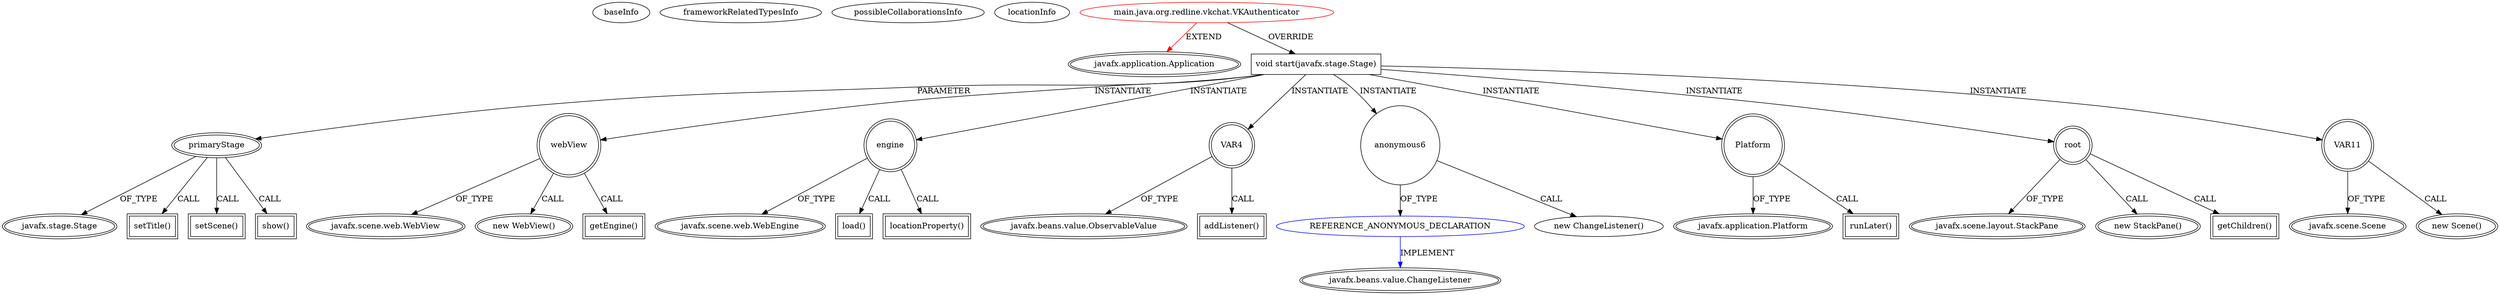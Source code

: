digraph {
baseInfo[graphId=1886,category="extension_graph",isAnonymous=false,possibleRelation=true]
frameworkRelatedTypesInfo[0="javafx.application.Application"]
possibleCollaborationsInfo[0="1886~OVERRIDING_METHOD_DECLARATION-INSTANTIATION-~javafx.application.Application ~javafx.beans.value.ChangeListener ~false~true"]
locationInfo[projectName="astanovskiy-vkapi",filePath="/astanovskiy-vkapi/vkapi-master/src/main/java/org/redline/vkchat/VKAuthenticator.java",contextSignature="VKAuthenticator",graphId="1886"]
0[label="main.java.org.redline.vkchat.VKAuthenticator",vertexType="ROOT_CLIENT_CLASS_DECLARATION",isFrameworkType=false,color=red]
1[label="javafx.application.Application",vertexType="FRAMEWORK_CLASS_TYPE",isFrameworkType=true,peripheries=2]
2[label="void start(javafx.stage.Stage)",vertexType="OVERRIDING_METHOD_DECLARATION",isFrameworkType=false,shape=box]
3[label="primaryStage",vertexType="PARAMETER_DECLARATION",isFrameworkType=true,peripheries=2]
4[label="javafx.stage.Stage",vertexType="FRAMEWORK_CLASS_TYPE",isFrameworkType=true,peripheries=2]
6[label="setTitle()",vertexType="INSIDE_CALL",isFrameworkType=true,peripheries=2,shape=box]
8[label="webView",vertexType="VARIABLE_EXPRESION",isFrameworkType=true,peripheries=2,shape=circle]
9[label="javafx.scene.web.WebView",vertexType="FRAMEWORK_CLASS_TYPE",isFrameworkType=true,peripheries=2]
7[label="new WebView()",vertexType="CONSTRUCTOR_CALL",isFrameworkType=true,peripheries=2]
11[label="getEngine()",vertexType="INSIDE_CALL",isFrameworkType=true,peripheries=2,shape=box]
12[label="engine",vertexType="VARIABLE_EXPRESION",isFrameworkType=true,peripheries=2,shape=circle]
14[label="javafx.scene.web.WebEngine",vertexType="FRAMEWORK_CLASS_TYPE",isFrameworkType=true,peripheries=2]
13[label="load()",vertexType="INSIDE_CALL",isFrameworkType=true,peripheries=2,shape=box]
15[label="VAR4",vertexType="VARIABLE_EXPRESION",isFrameworkType=true,peripheries=2,shape=circle]
17[label="javafx.beans.value.ObservableValue",vertexType="FRAMEWORK_INTERFACE_TYPE",isFrameworkType=true,peripheries=2]
16[label="addListener()",vertexType="INSIDE_CALL",isFrameworkType=true,peripheries=2,shape=box]
19[label="locationProperty()",vertexType="INSIDE_CALL",isFrameworkType=true,peripheries=2,shape=box]
21[label="anonymous6",vertexType="VARIABLE_EXPRESION",isFrameworkType=false,shape=circle]
22[label="REFERENCE_ANONYMOUS_DECLARATION",vertexType="REFERENCE_ANONYMOUS_DECLARATION",isFrameworkType=false,color=blue]
23[label="javafx.beans.value.ChangeListener",vertexType="FRAMEWORK_INTERFACE_TYPE",isFrameworkType=true,peripheries=2]
20[label="new ChangeListener()",vertexType="CONSTRUCTOR_CALL",isFrameworkType=false]
24[label="Platform",vertexType="VARIABLE_EXPRESION",isFrameworkType=true,peripheries=2,shape=circle]
26[label="javafx.application.Platform",vertexType="FRAMEWORK_CLASS_TYPE",isFrameworkType=true,peripheries=2]
25[label="runLater()",vertexType="INSIDE_CALL",isFrameworkType=true,peripheries=2,shape=box]
28[label="root",vertexType="VARIABLE_EXPRESION",isFrameworkType=true,peripheries=2,shape=circle]
29[label="javafx.scene.layout.StackPane",vertexType="FRAMEWORK_CLASS_TYPE",isFrameworkType=true,peripheries=2]
27[label="new StackPane()",vertexType="CONSTRUCTOR_CALL",isFrameworkType=true,peripheries=2]
31[label="getChildren()",vertexType="INSIDE_CALL",isFrameworkType=true,peripheries=2,shape=box]
33[label="setScene()",vertexType="INSIDE_CALL",isFrameworkType=true,peripheries=2,shape=box]
35[label="VAR11",vertexType="VARIABLE_EXPRESION",isFrameworkType=true,peripheries=2,shape=circle]
36[label="javafx.scene.Scene",vertexType="FRAMEWORK_CLASS_TYPE",isFrameworkType=true,peripheries=2]
34[label="new Scene()",vertexType="CONSTRUCTOR_CALL",isFrameworkType=true,peripheries=2]
38[label="show()",vertexType="INSIDE_CALL",isFrameworkType=true,peripheries=2,shape=box]
0->1[label="EXTEND",color=red]
0->2[label="OVERRIDE"]
3->4[label="OF_TYPE"]
2->3[label="PARAMETER"]
3->6[label="CALL"]
2->8[label="INSTANTIATE"]
8->9[label="OF_TYPE"]
8->7[label="CALL"]
8->11[label="CALL"]
2->12[label="INSTANTIATE"]
12->14[label="OF_TYPE"]
12->13[label="CALL"]
2->15[label="INSTANTIATE"]
15->17[label="OF_TYPE"]
15->16[label="CALL"]
12->19[label="CALL"]
2->21[label="INSTANTIATE"]
22->23[label="IMPLEMENT",color=blue]
21->22[label="OF_TYPE"]
21->20[label="CALL"]
2->24[label="INSTANTIATE"]
24->26[label="OF_TYPE"]
24->25[label="CALL"]
2->28[label="INSTANTIATE"]
28->29[label="OF_TYPE"]
28->27[label="CALL"]
28->31[label="CALL"]
3->33[label="CALL"]
2->35[label="INSTANTIATE"]
35->36[label="OF_TYPE"]
35->34[label="CALL"]
3->38[label="CALL"]
}
